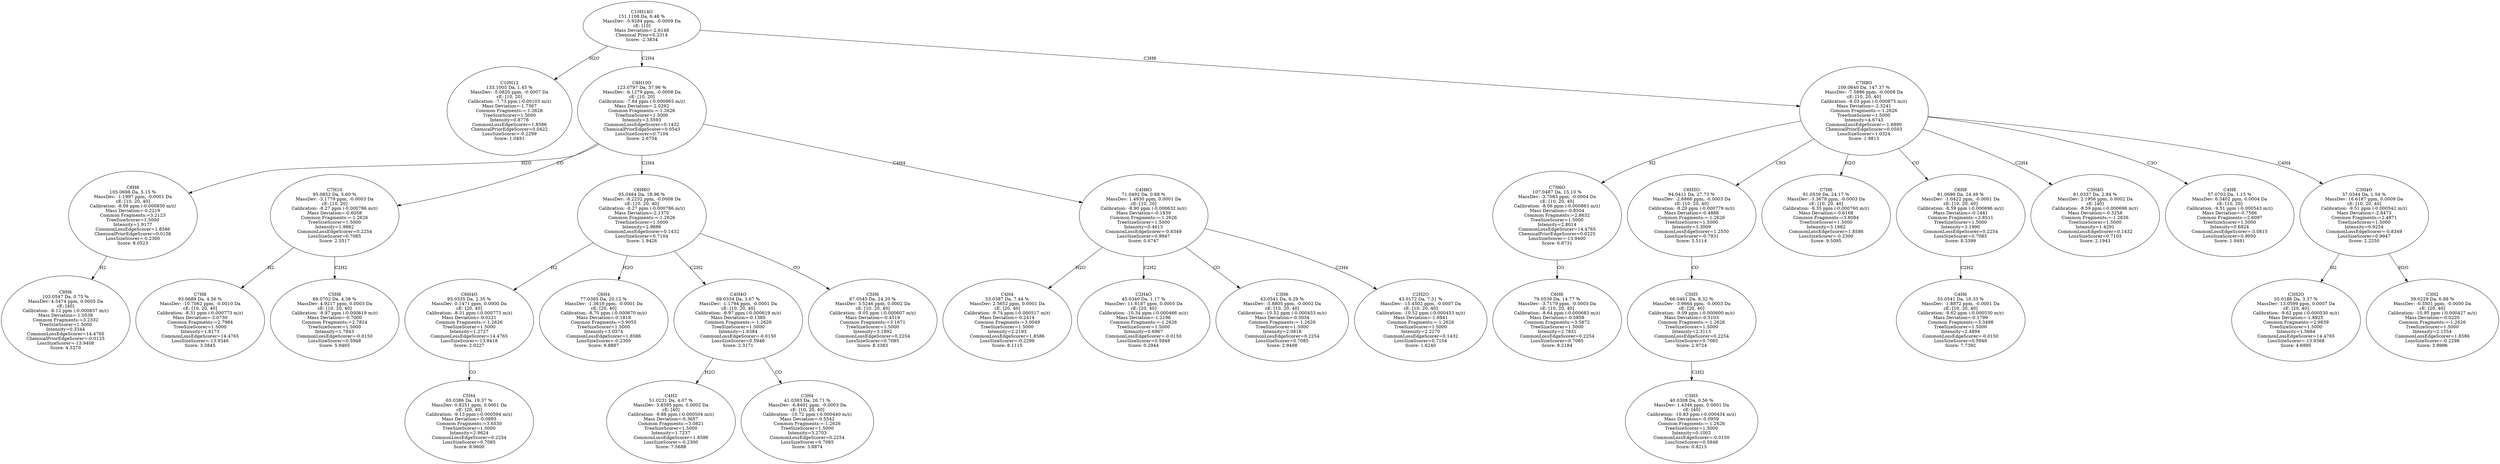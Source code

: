 strict digraph {
v1 [label="C10H12\n133.1005 Da, 1.45 %\nMassDev: -5.0820 ppm, -0.0007 Da\ncE: [10, 20]\nCalibration: -7.73 ppm (-0.00103 m/z)\nMass Deviation=-1.7367\nCommon Fragments:=-1.2626\nTreeSizeScorer=1.5000\nIntensity=0.8776\nCommonLossEdgeScorer=1.8586\nChemicalPriorEdgeScorer=0.0422\nLossSizeScorer=-0.2299\nScore: 1.0491"];
v2 [label="C8H6\n103.0547 Da, 0.75 %\nMassDev: 4.5474 ppm, 0.0005 Da\ncE: [40]\nCalibration: -8.12 ppm (-0.000837 m/z)\nMass Deviation=-1.0538\nCommon Fragments:=3.2332\nTreeSizeScorer=1.5000\nIntensity=0.3344\nCommonLossEdgeScorer=14.4765\nChemicalPriorEdgeScorer=-0.0125\nLossSizeScorer=-13.9408\nScore: 4.5370"];
v3 [label="C8H8\n105.0698 Da, 5.15 %\nMassDev: -1.1997 ppm, -0.0001 Da\ncE: [10, 20, 40]\nCalibration: -8.09 ppm (-0.000850 m/z)\nMass Deviation=-0.2219\nCommon Fragments:=3.2123\nTreeSizeScorer=1.5000\nIntensity=1.9177\nCommonLossEdgeScorer=1.8586\nChemicalPriorEdgeScorer=0.0156\nLossSizeScorer=-0.2300\nScore: 8.0523"];
v4 [label="C7H8\n93.0689 Da, 4.56 %\nMassDev: -10.7062 ppm, -0.0010 Da\ncE: [10, 20, 40]\nCalibration: -8.31 ppm (-0.000773 m/z)\nMass Deviation=-3.0730\nCommon Fragments:=2.7984\nTreeSizeScorer=1.5000\nIntensity=1.8173\nCommonLossEdgeScorer=14.4765\nLossSizeScorer=-13.9346\nScore: 3.5845"];
v5 [label="C5H8\n69.0702 Da, 4.38 %\nMassDev: 4.9217 ppm, 0.0003 Da\ncE: [10, 20, 40]\nCalibration: -8.97 ppm (-0.000619 m/z)\nMass Deviation=-0.7000\nCommon Fragments:=2.7824\nTreeSizeScorer=1.5000\nIntensity=1.7843\nCommonLossEdgeScorer=-0.0150\nLossSizeScorer=0.5948\nScore: 5.9465"];
v6 [label="C7H10\n95.0852 Da, 5.60 %\nMassDev: -3.1779 ppm, -0.0003 Da\ncE: [10, 20]\nCalibration: -8.27 ppm (-0.000786 m/z)\nMass Deviation=-0.6058\nCommon Fragments:=-1.2626\nTreeSizeScorer=1.5000\nIntensity=1.9862\nCommonLossEdgeScorer=0.2254\nLossSizeScorer=0.7085\nScore: 2.5517"];
v7 [label="C5H4\n65.0386 Da, 18.37 %\nMassDev: 0.8251 ppm, 0.0001 Da\ncE: [20, 40]\nCalibration: -9.13 ppm (-0.000594 m/z)\nMass Deviation=-0.0893\nCommon Fragments:=3.6530\nTreeSizeScorer=1.5000\nIntensity=2.9624\nCommonLossEdgeScorer=0.2254\nLossSizeScorer=0.7085\nScore: 8.9600"];
v8 [label="C6H4O\n93.0335 Da, 2.35 %\nMassDev: 0.1471 ppm, 0.0000 Da\ncE: [20, 40]\nCalibration: -8.31 ppm (-0.000773 m/z)\nMass Deviation=-0.0221\nCommon Fragments:=-1.2626\nTreeSizeScorer=1.5000\nIntensity=1.2727\nCommonLossEdgeScorer=14.4765\nLossSizeScorer=-13.9418\nScore: 2.0227"];
v9 [label="C6H4\n77.0385 Da, 20.12 %\nMassDev: -1.3619 ppm, -0.0001 Da\ncE: [20, 40]\nCalibration: -8.70 ppm (-0.000670 m/z)\nMass Deviation=-0.1818\nCommon Fragments:=3.9055\nTreeSizeScorer=1.5000\nIntensity=3.0374\nCommonLossEdgeScorer=1.8586\nLossSizeScorer=-0.2300\nScore: 9.8897"];
v10 [label="C4H2\n51.0231 Da, 4.07 %\nMassDev: 3.8595 ppm, 0.0002 Da\ncE: [40]\nCalibration: -9.88 ppm (-0.000504 m/z)\nMass Deviation=-0.3657\nCommon Fragments:=3.0821\nTreeSizeScorer=1.5000\nIntensity=1.7237\nCommonLossEdgeScorer=1.8586\nLossSizeScorer=-0.2300\nScore: 7.5688"];
v11 [label="C3H4\n41.0383 Da, 26.71 %\nMassDev: -6.8401 ppm, -0.0003 Da\ncE: [10, 20, 40]\nCalibration: -10.72 ppm (-0.000440 m/z)\nMass Deviation=-0.5542\nCommon Fragments:=-1.2626\nTreeSizeScorer=1.5000\nIntensity=3.2703\nCommonLossEdgeScorer=0.2254\nLossSizeScorer=0.7085\nScore: 3.8874"];
v12 [label="C4H4O\n69.0334 Da, 3.67 %\nMassDev: -1.1794 ppm, -0.0001 Da\ncE: [10, 20, 40]\nCalibration: -8.97 ppm (-0.000619 m/z)\nMass Deviation=-0.1385\nCommon Fragments:=-1.2626\nTreeSizeScorer=1.5000\nIntensity=1.6384\nCommonLossEdgeScorer=-0.0150\nLossSizeScorer=0.5948\nScore: 2.3171"];
v13 [label="C5H6\n67.0545 Da, 24.20 %\nMassDev: 3.5246 ppm, 0.0002 Da\ncE: [10, 20, 40]\nCalibration: -9.05 ppm (-0.000607 m/z)\nMass Deviation=-0.4519\nCommon Fragments:=3.1671\nTreeSizeScorer=1.5000\nIntensity=3.1892\nCommonLossEdgeScorer=0.2254\nLossSizeScorer=0.7085\nScore: 8.3383"];
v14 [label="C6H6O\n95.0484 Da, 18.96 %\nMassDev: -8.2232 ppm, -0.0008 Da\ncE: [10, 20, 40]\nCalibration: -8.27 ppm (-0.000786 m/z)\nMass Deviation=-2.1370\nCommon Fragments:=-1.2626\nTreeSizeScorer=1.5000\nIntensity=2.9886\nCommonLossEdgeScorer=0.1432\nLossSizeScorer=0.7104\nScore: 1.9426"];
v15 [label="C4H4\n53.0387 Da, 7.44 %\nMassDev: 2.5652 ppm, 0.0001 Da\ncE: [20, 40]\nCalibration: -9.74 ppm (-0.000517 m/z)\nMass Deviation=-0.2414\nCommon Fragments:=3.0049\nTreeSizeScorer=1.5000\nIntensity=2.2193\nCommonLossEdgeScorer=1.8586\nLossSizeScorer=-0.2299\nScore: 8.1115"];
v16 [label="C2H4O\n45.0340 Da, 1.17 %\nMassDev: 11.6187 ppm, 0.0005 Da\ncE: [20, 40]\nCalibration: -10.34 ppm (-0.000466 m/z)\nMass Deviation=-1.2196\nCommon Fragments:=-1.2626\nTreeSizeScorer=1.5000\nIntensity=0.6967\nCommonLossEdgeScorer=-0.0150\nLossSizeScorer=0.5948\nScore: 0.2944"];
v17 [label="C3H6\n43.0541 Da, 6.29 %\nMassDev: -3.8805 ppm, -0.0002 Da\ncE: [10, 20, 40]\nCalibration: -10.52 ppm (-0.000453 m/z)\nMass Deviation=-0.3034\nCommon Fragments:=-1.2626\nTreeSizeScorer=1.5000\nIntensity=2.0818\nCommonLossEdgeScorer=0.2254\nLossSizeScorer=0.7085\nScore: 2.9498"];
v18 [label="C2H2O\n43.0172 Da, 7.51 %\nMassDev: -15.4502 ppm, -0.0007 Da\ncE: [10, 20, 40]\nCalibration: -10.52 ppm (-0.000453 m/z)\nMass Deviation=-1.6941\nCommon Fragments:=-1.2626\nTreeSizeScorer=1.5000\nIntensity=2.2270\nCommonLossEdgeScorer=0.1432\nLossSizeScorer=0.7104\nScore: 1.6240"];
v19 [label="C4H6O\n71.0492 Da, 0.88 %\nMassDev: 1.4930 ppm, 0.0001 Da\ncE: [10, 20]\nCalibration: -8.90 ppm (-0.000632 m/z)\nMass Deviation=-0.1839\nCommon Fragments:=-1.2626\nTreeSizeScorer=1.5000\nIntensity=0.4615\nCommonLossEdgeScorer=-0.8349\nLossSizeScorer=0.9947\nScore: 0.6747"];
v20 [label="C8H10O\n123.0797 Da, 37.96 %\nMassDev: -6.1279 ppm, -0.0008 Da\ncE: [10, 20]\nCalibration: -7.84 ppm (-0.000965 m/z)\nMass Deviation=-2.0292\nCommon Fragments:=-1.2626\nTreeSizeScorer=1.5000\nIntensity=3.5593\nCommonLossEdgeScorer=0.1432\nChemicalPriorEdgeScorer=0.0543\nLossSizeScorer=0.7104\nScore: 2.6754"];
v21 [label="C6H6\n79.0539 Da, 14.77 %\nMassDev: -3.7179 ppm, -0.0003 Da\ncE: [10, 20, 40]\nCalibration: -8.64 ppm (-0.000683 m/z)\nMass Deviation=-0.5858\nCommon Fragments:=3.5872\nTreeSizeScorer=1.5000\nIntensity=2.7831\nCommonLossEdgeScorer=0.2254\nLossSizeScorer=0.7085\nScore: 8.2184"];
v22 [label="C7H6O\n107.0487 Da, 15.10 %\nMassDev: -3.7083 ppm, -0.0004 Da\ncE: [10, 20, 40]\nCalibration: -8.06 ppm (-0.000863 m/z)\nMass Deviation=-0.8504\nCommon Fragments:=2.8632\nTreeSizeScorer=1.5000\nIntensity=2.8014\nCommonLossEdgeScorer=14.4765\nChemicalPriorEdgeScorer=0.0225\nLossSizeScorer=-13.9400\nScore: 6.8731"];
v23 [label="C3H3\n40.0308 Da, 0.56 %\nMassDev: 1.4346 ppm, 0.0001 Da\ncE: [40]\nCalibration: -10.83 ppm (-0.000434 m/z)\nMass Deviation=-0.0959\nCommon Fragments:=-1.2626\nTreeSizeScorer=1.5000\nIntensity=0.1002\nCommonLossEdgeScorer=-0.0150\nLossSizeScorer=0.5948\nScore: 0.8215"];
v24 [label="C5H5\n66.0461 Da, 8.32 %\nMassDev: -3.9664 ppm, -0.0003 Da\ncE: [20, 40]\nCalibration: -9.09 ppm (-0.000600 m/z)\nMass Deviation=-0.5103\nCommon Fragments:=-1.2626\nTreeSizeScorer=1.5000\nIntensity=2.3113\nCommonLossEdgeScorer=0.2254\nLossSizeScorer=0.7085\nScore: 2.9724"];
v25 [label="C6H5O\n94.0411 Da, 27.73 %\nMassDev: -2.6866 ppm, -0.0003 Da\ncE: [10, 20, 40]\nCalibration: -8.29 ppm (-0.000779 m/z)\nMass Deviation=-0.4888\nCommon Fragments:=-1.2626\nTreeSizeScorer=1.5000\nIntensity=3.3009\nCommonLossEdgeScorer=1.2550\nLossSizeScorer=-0.7931\nScore: 3.5114"];
v26 [label="C7H6\n91.0539 Da, 24.17 %\nMassDev: -3.3678 ppm, -0.0003 Da\ncE: [10, 20, 40]\nCalibration: -8.35 ppm (-0.000760 m/z)\nMass Deviation=-0.6168\nCommon Fragments:=3.8094\nTreeSizeScorer=1.5000\nIntensity=3.1882\nCommonLossEdgeScorer=1.8586\nLossSizeScorer=-0.2300\nScore: 9.5095"];
v27 [label="C4H6\n55.0541 Da, 10.33 %\nMassDev: -1.8872 ppm, -0.0001 Da\ncE: [10, 20, 40]\nCalibration: -9.62 ppm (-0.000530 m/z)\nMass Deviation=-0.1799\nCommon Fragments:=3.3498\nTreeSizeScorer=1.5000\nIntensity=2.4894\nCommonLossEdgeScorer=-0.0150\nLossSizeScorer=0.5948\nScore: 7.7392"];
v28 [label="C6H8\n81.0698 Da, 24.49 %\nMassDev: -1.0422 ppm, -0.0001 Da\ncE: [10, 20, 40]\nCalibration: -8.59 ppm (-0.000696 m/z)\nMass Deviation=-0.1441\nCommon Fragments:=2.8511\nTreeSizeScorer=1.5000\nIntensity=3.1990\nCommonLossEdgeScorer=0.2254\nLossSizeScorer=0.7085\nScore: 8.3399"];
v29 [label="C5H4O\n81.0337 Da, 2.84 %\nMassDev: 2.1956 ppm, 0.0002 Da\ncE: [40]\nCalibration: -8.59 ppm (-0.000696 m/z)\nMass Deviation=-0.3258\nCommon Fragments:=-1.2626\nTreeSizeScorer=1.5000\nIntensity=1.4291\nCommonLossEdgeScorer=0.1432\nLossSizeScorer=0.7103\nScore: 2.1943"];
v30 [label="C4H8\n57.0702 Da, 1.15 %\nMassDev: 6.3402 ppm, 0.0004 Da\ncE: [10, 20]\nCalibration: -9.51 ppm (-0.000543 m/z)\nMass Deviation=-0.7566\nCommon Fragments:=2.6097\nTreeSizeScorer=1.5000\nIntensity=0.6824\nCommonLossEdgeScorer=-3.0815\nLossSizeScorer=0.9950\nScore: 1.9491"];
v31 [label="C3H2O\n55.0186 Da, 3.37 %\nMassDev: 13.0599 ppm, 0.0007 Da\ncE: [20, 40]\nCalibration: -9.62 ppm (-0.000530 m/z)\nMass Deviation=-1.8925\nCommon Fragments:=2.9839\nTreeSizeScorer=1.5000\nIntensity=1.5684\nCommonLossEdgeScorer=14.4765\nLossSizeScorer=-13.9368\nScore: 4.6995"];
v32 [label="C3H2\n39.0229 Da, 6.88 %\nMassDev: -0.3501 ppm, -0.0000 Da\ncE: [20, 40]\nCalibration: -10.95 ppm (-0.000427 m/z)\nMass Deviation=-0.0220\nCommon Fragments:=-1.2626\nTreeSizeScorer=1.5000\nIntensity=2.1554\nCommonLossEdgeScorer=1.8586\nLossSizeScorer=-0.2298\nScore: 3.9996"];
v33 [label="C3H4O\n57.0344 Da, 1.54 %\nMassDev: 16.6187 ppm, 0.0009 Da\ncE: [10, 20, 40]\nCalibration: -9.51 ppm (-0.000542 m/z)\nMass Deviation=-2.8473\nCommon Fragments:=2.4871\nTreeSizeScorer=1.5000\nIntensity=0.9254\nCommonLossEdgeScorer=-0.8349\nLossSizeScorer=0.9947\nScore: 2.2250"];
v34 [label="C7H8O\n109.0640 Da, 147.37 %\nMassDev: -7.5886 ppm, -0.0008 Da\ncE: [10, 20, 40]\nCalibration: -8.03 ppm (-0.000875 m/z)\nMass Deviation=-2.3241\nCommon Fragments:=-1.2626\nTreeSizeScorer=1.5000\nIntensity=4.6743\nCommonLossEdgeScorer=-1.6890\nChemicalPriorEdgeScorer=0.0503\nLossSizeScorer=1.0324\nScore: 1.9813"];
v35 [label="C10H14O\n151.1108 Da, 6.48 %\nMassDev: -5.9284 ppm, -0.0009 Da\ncE: [10]\nMass Deviation=-2.6148\nChemical Prior=0.2314\nScore: -2.3834"];
v35 -> v1 [label="H2O"];
v3 -> v2 [label="H2"];
v20 -> v3 [label="H2O"];
v6 -> v4 [label="H2"];
v6 -> v5 [label="C2H2"];
v20 -> v6 [label="CO"];
v8 -> v7 [label="CO"];
v14 -> v8 [label="H2"];
v14 -> v9 [label="H2O"];
v12 -> v10 [label="H2O"];
v12 -> v11 [label="CO"];
v14 -> v12 [label="C2H2"];
v14 -> v13 [label="CO"];
v20 -> v14 [label="C2H4"];
v19 -> v15 [label="H2O"];
v19 -> v16 [label="C2H2"];
v19 -> v17 [label="CO"];
v19 -> v18 [label="C2H4"];
v20 -> v19 [label="C4H4"];
v35 -> v20 [label="C2H4"];
v22 -> v21 [label="CO"];
v34 -> v22 [label="H2"];
v24 -> v23 [label="C2H2"];
v25 -> v24 [label="CO"];
v34 -> v25 [label="CH3"];
v34 -> v26 [label="H2O"];
v28 -> v27 [label="C2H2"];
v34 -> v28 [label="CO"];
v34 -> v29 [label="C2H4"];
v34 -> v30 [label="C3O"];
v33 -> v31 [label="H2"];
v33 -> v32 [label="H2O"];
v34 -> v33 [label="C4H4"];
v35 -> v34 [label="C3H6"];
}